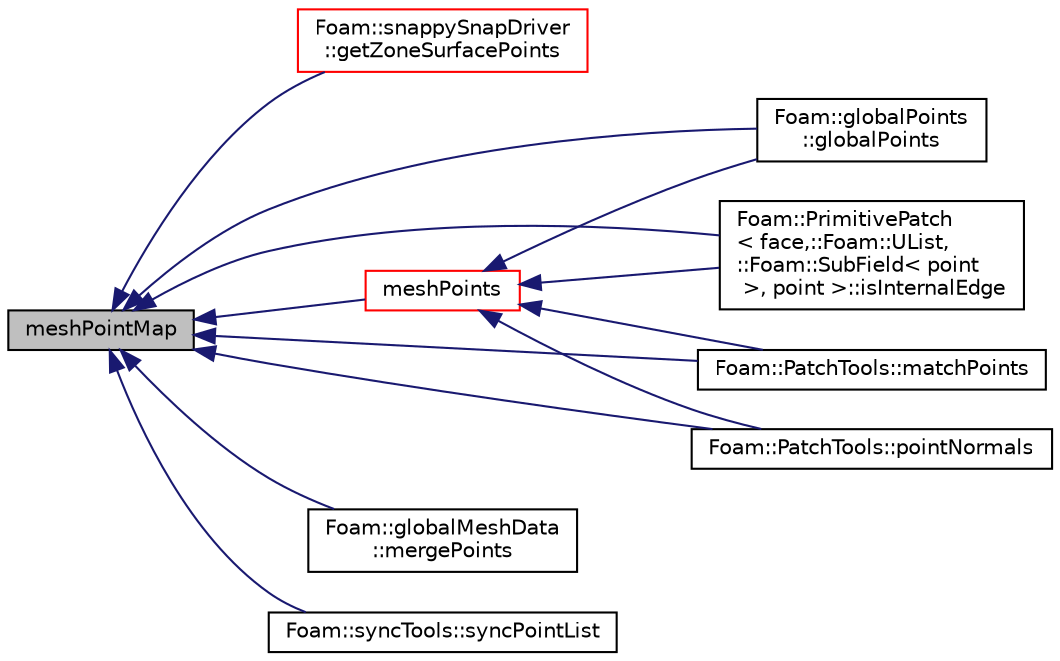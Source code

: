 digraph "meshPointMap"
{
  bgcolor="transparent";
  edge [fontname="Helvetica",fontsize="10",labelfontname="Helvetica",labelfontsize="10"];
  node [fontname="Helvetica",fontsize="10",shape=record];
  rankdir="LR";
  Node1 [label="meshPointMap",height=0.2,width=0.4,color="black", fillcolor="grey75", style="filled", fontcolor="black"];
  Node1 -> Node2 [dir="back",color="midnightblue",fontsize="10",style="solid",fontname="Helvetica"];
  Node2 [label="Foam::snappySnapDriver\l::getZoneSurfacePoints",height=0.2,width=0.4,color="red",URL="$a02370.html#a9b0617c77e1e71c70428238e6246484e",tooltip="Get points both on patch and facezone. "];
  Node1 -> Node3 [dir="back",color="midnightblue",fontsize="10",style="solid",fontname="Helvetica"];
  Node3 [label="Foam::globalPoints\l::globalPoints",height=0.2,width=0.4,color="black",URL="$a00936.html#a5b9bf5e73479291de2416412bc6f1da8",tooltip="Construct from mesh and patch of coupled faces. Difference with. "];
  Node1 -> Node4 [dir="back",color="midnightblue",fontsize="10",style="solid",fontname="Helvetica"];
  Node4 [label="Foam::PrimitivePatch\l\< face,::Foam::UList,\l::Foam::SubField\< point\l \>, point \>::isInternalEdge",height=0.2,width=0.4,color="black",URL="$a01976.html#a1ee468354f61c027ba0e3aa4a11cd097",tooltip="Is internal edge? "];
  Node1 -> Node5 [dir="back",color="midnightblue",fontsize="10",style="solid",fontname="Helvetica"];
  Node5 [label="Foam::PatchTools::matchPoints",height=0.2,width=0.4,color="black",URL="$a01819.html#a53abaec4e100007300e11cedf4c5b772",tooltip="Find corresponding points on patches sharing the same points. "];
  Node1 -> Node6 [dir="back",color="midnightblue",fontsize="10",style="solid",fontname="Helvetica"];
  Node6 [label="Foam::globalMeshData\l::mergePoints",height=0.2,width=0.4,color="black",URL="$a00935.html#a9f8e8fb232691db420bfb2b14b76e6cc",tooltip="Helper for merging (collocated!) patch point data. "];
  Node1 -> Node7 [dir="back",color="midnightblue",fontsize="10",style="solid",fontname="Helvetica"];
  Node7 [label="meshPoints",height=0.2,width=0.4,color="red",URL="$a01976.html#ae4935f85c38392518565dd7c666e3caf",tooltip="Return labelList of mesh points in patch. They are constructed. "];
  Node7 -> Node3 [dir="back",color="midnightblue",fontsize="10",style="solid",fontname="Helvetica"];
  Node7 -> Node4 [dir="back",color="midnightblue",fontsize="10",style="solid",fontname="Helvetica"];
  Node7 -> Node5 [dir="back",color="midnightblue",fontsize="10",style="solid",fontname="Helvetica"];
  Node7 -> Node8 [dir="back",color="midnightblue",fontsize="10",style="solid",fontname="Helvetica"];
  Node8 [label="Foam::PatchTools::pointNormals",height=0.2,width=0.4,color="black",URL="$a01819.html#ab60186b13b96788288ecfa924a6950d2"];
  Node1 -> Node8 [dir="back",color="midnightblue",fontsize="10",style="solid",fontname="Helvetica"];
  Node1 -> Node9 [dir="back",color="midnightblue",fontsize="10",style="solid",fontname="Helvetica"];
  Node9 [label="Foam::syncTools::syncPointList",height=0.2,width=0.4,color="black",URL="$a02555.html#a334197e1b70d6e0b87da5cb827940dd4",tooltip="Synchronize values on selected mesh points. "];
}
